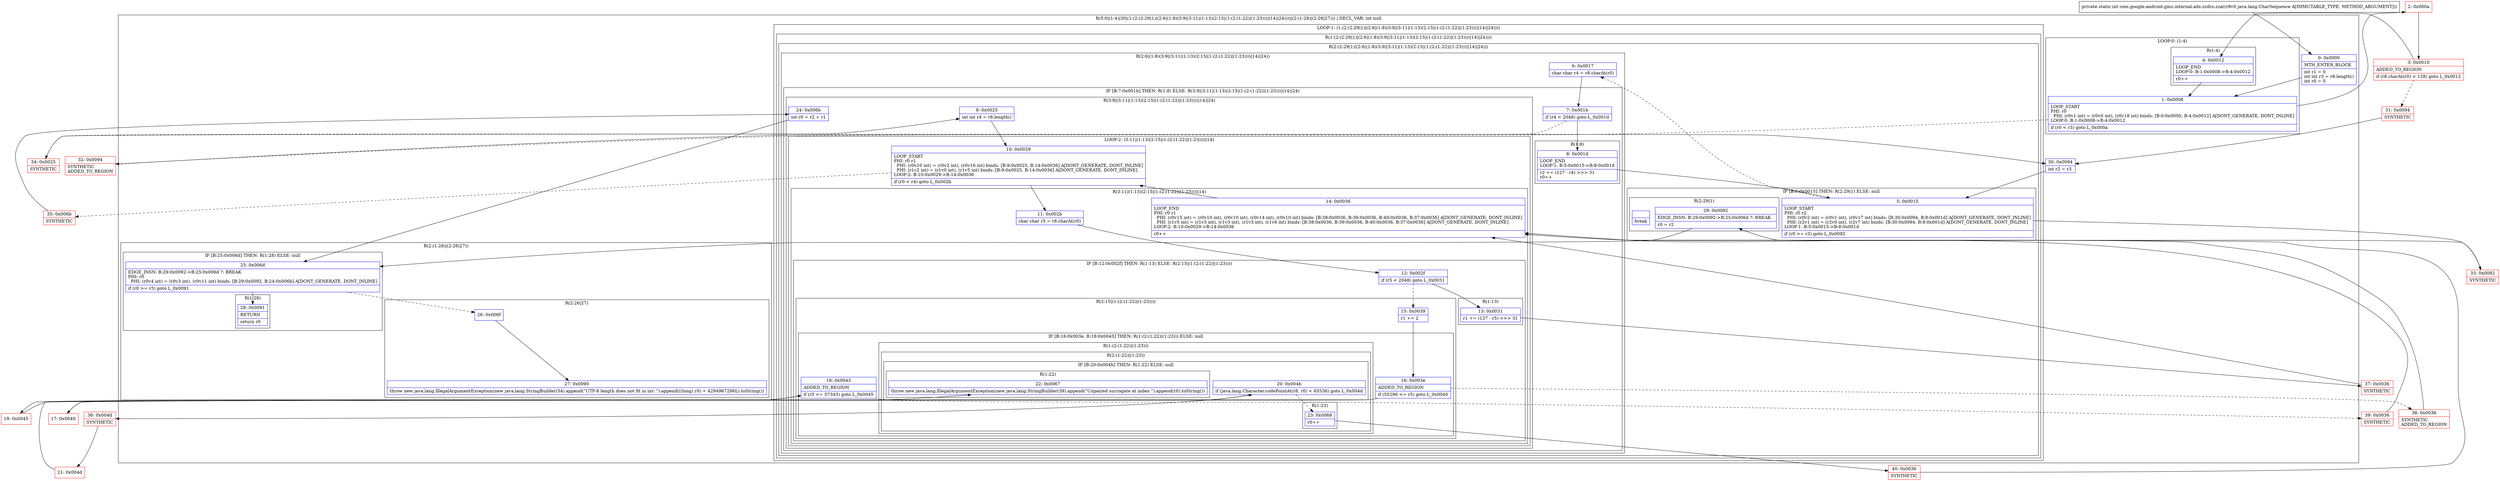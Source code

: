 digraph "CFG forcom.google.android.gms.internal.ads.zzdro.zza(Ljava\/lang\/CharSequence;)I" {
subgraph cluster_Region_843708217 {
label = "R(5:0|(1:4)|30|(1:(2:(2:29|1)|(2:6|(1:8)(3:9|(3:11|(1:13)(2:15|(1:(2:(1:22)|(1:23))))|14)|24))))|(2:(1:28)|(2:26|27))) | DECL_VAR: int null\l";
node [shape=record,color=blue];
Node_0 [shape=record,label="{0\:\ 0x0000|MTH_ENTER_BLOCK\l|int r1 = 0\lint int r3 = r8.length()\lint r0 = 0\l}"];
subgraph cluster_LoopRegion_928264592 {
label = "LOOP:0: (1:4)";
node [shape=record,color=blue];
Node_1 [shape=record,label="{1\:\ 0x0008|LOOP_START\lPHI: r0 \l  PHI: (r0v1 int) = (r0v0 int), (r0v18 int) binds: [B:0:0x0000, B:4:0x0012] A[DONT_GENERATE, DONT_INLINE]\lLOOP:0: B:1:0x0008\-\>B:4:0x0012\l|if (r0 \< r3) goto L_0x000a\l}"];
subgraph cluster_Region_1888600019 {
label = "R(1:4)";
node [shape=record,color=blue];
Node_4 [shape=record,label="{4\:\ 0x0012|LOOP_END\lLOOP:0: B:1:0x0008\-\>B:4:0x0012\l|r0++\l}"];
}
}
Node_30 [shape=record,label="{30\:\ 0x0094|int r2 = r3\l}"];
subgraph cluster_LoopRegion_873606064 {
label = "LOOP:1: (1:(2:(2:29|1)|(2:6|(1:8)(3:9|(3:11|(1:13)(2:15|(1:(2:(1:22)|(1:23))))|14)|24))))";
node [shape=record,color=blue];
subgraph cluster_Region_706627671 {
label = "R(1:(2:(2:29|1)|(2:6|(1:8)(3:9|(3:11|(1:13)(2:15|(1:(2:(1:22)|(1:23))))|14)|24))))";
node [shape=record,color=blue];
subgraph cluster_Region_1257284764 {
label = "R(2:(2:29|1)|(2:6|(1:8)(3:9|(3:11|(1:13)(2:15|(1:(2:(1:22)|(1:23))))|14)|24)))";
node [shape=record,color=blue];
subgraph cluster_IfRegion_141546080 {
label = "IF [B:5:0x0015] THEN: R(2:29|1) ELSE: null";
node [shape=record,color=blue];
Node_5 [shape=record,label="{5\:\ 0x0015|LOOP_START\lPHI: r0 r2 \l  PHI: (r0v2 int) = (r0v1 int), (r0v17 int) binds: [B:30:0x0094, B:8:0x001d] A[DONT_GENERATE, DONT_INLINE]\l  PHI: (r2v1 int) = (r2v0 int), (r2v7 int) binds: [B:30:0x0094, B:8:0x001d] A[DONT_GENERATE, DONT_INLINE]\lLOOP:1: B:5:0x0015\-\>B:8:0x001d\l|if (r0 \>= r3) goto L_0x0092\l}"];
subgraph cluster_Region_991969879 {
label = "R(2:29|1)";
node [shape=record,color=blue];
Node_29 [shape=record,label="{29\:\ 0x0092|EDGE_INSN: B:29:0x0092\-\>B:25:0x006d ?: BREAK  \l|r0 = r2\l}"];
Node_InsnContainer_2047659487 [shape=record,label="{|break\l}"];
}
}
subgraph cluster_Region_771501409 {
label = "R(2:6|(1:8)(3:9|(3:11|(1:13)(2:15|(1:(2:(1:22)|(1:23))))|14)|24))";
node [shape=record,color=blue];
Node_6 [shape=record,label="{6\:\ 0x0017|char char r4 = r8.charAt(r0)\l}"];
subgraph cluster_IfRegion_1758189334 {
label = "IF [B:7:0x001b] THEN: R(1:8) ELSE: R(3:9|(3:11|(1:13)(2:15|(1:(2:(1:22)|(1:23))))|14)|24)";
node [shape=record,color=blue];
Node_7 [shape=record,label="{7\:\ 0x001b|if (r4 \< 2048) goto L_0x001d\l}"];
subgraph cluster_Region_999590214 {
label = "R(1:8)";
node [shape=record,color=blue];
Node_8 [shape=record,label="{8\:\ 0x001d|LOOP_END\lLOOP:1: B:5:0x0015\-\>B:8:0x001d\l|r2 += (127 \- r4) \>\>\> 31\lr0++\l}"];
}
subgraph cluster_Region_1255794637 {
label = "R(3:9|(3:11|(1:13)(2:15|(1:(2:(1:22)|(1:23))))|14)|24)";
node [shape=record,color=blue];
Node_9 [shape=record,label="{9\:\ 0x0025|int int r4 = r8.length()\l}"];
subgraph cluster_LoopRegion_363381279 {
label = "LOOP:2: (3:11|(1:13)(2:15|(1:(2:(1:22)|(1:23))))|14)";
node [shape=record,color=blue];
Node_10 [shape=record,label="{10\:\ 0x0029|LOOP_START\lPHI: r0 r1 \l  PHI: (r0v10 int) = (r0v2 int), (r0v16 int) binds: [B:9:0x0025, B:14:0x0036] A[DONT_GENERATE, DONT_INLINE]\l  PHI: (r1v2 int) = (r1v0 int), (r1v5 int) binds: [B:9:0x0025, B:14:0x0036] A[DONT_GENERATE, DONT_INLINE]\lLOOP:2: B:10:0x0029\-\>B:14:0x0036\l|if (r0 \< r4) goto L_0x002b\l}"];
subgraph cluster_Region_1302249031 {
label = "R(3:11|(1:13)(2:15|(1:(2:(1:22)|(1:23))))|14)";
node [shape=record,color=blue];
Node_11 [shape=record,label="{11\:\ 0x002b|char char r5 = r8.charAt(r0)\l}"];
subgraph cluster_IfRegion_803149397 {
label = "IF [B:12:0x002f] THEN: R(1:13) ELSE: R(2:15|(1:(2:(1:22)|(1:23))))";
node [shape=record,color=blue];
Node_12 [shape=record,label="{12\:\ 0x002f|if (r5 \< 2048) goto L_0x0031\l}"];
subgraph cluster_Region_1236526850 {
label = "R(1:13)";
node [shape=record,color=blue];
Node_13 [shape=record,label="{13\:\ 0x0031|r1 += (127 \- r5) \>\>\> 31\l}"];
}
subgraph cluster_Region_1649125867 {
label = "R(2:15|(1:(2:(1:22)|(1:23))))";
node [shape=record,color=blue];
Node_15 [shape=record,label="{15\:\ 0x0039|r1 += 2\l}"];
subgraph cluster_IfRegion_133923148 {
label = "IF [B:16:0x003e, B:18:0x0043] THEN: R(1:(2:(1:22)|(1:23))) ELSE: null";
node [shape=record,color=blue];
Node_16 [shape=record,label="{16\:\ 0x003e|ADDED_TO_REGION\l|if (55296 \<= r5) goto L_0x0040\l}"];
Node_18 [shape=record,label="{18\:\ 0x0043|ADDED_TO_REGION\l|if (r5 \<= 57343) goto L_0x0045\l}"];
subgraph cluster_Region_1600534149 {
label = "R(1:(2:(1:22)|(1:23)))";
node [shape=record,color=blue];
subgraph cluster_Region_132284878 {
label = "R(2:(1:22)|(1:23))";
node [shape=record,color=blue];
subgraph cluster_IfRegion_183084885 {
label = "IF [B:20:0x004b] THEN: R(1:22) ELSE: null";
node [shape=record,color=blue];
Node_20 [shape=record,label="{20\:\ 0x004b|if (java.lang.Character.codePointAt(r8, r0) \< 65536) goto L_0x004d\l}"];
subgraph cluster_Region_2004614908 {
label = "R(1:22)";
node [shape=record,color=blue];
Node_22 [shape=record,label="{22\:\ 0x0067|throw new java.lang.IllegalArgumentException(new java.lang.StringBuilder(39).append(\"Unpaired surrogate at index \").append(r0).toString())\l}"];
}
}
subgraph cluster_Region_1532021772 {
label = "R(1:23)";
node [shape=record,color=blue];
Node_23 [shape=record,label="{23\:\ 0x0068|r0++\l}"];
}
}
}
}
}
}
Node_14 [shape=record,label="{14\:\ 0x0036|LOOP_END\lPHI: r0 r1 \l  PHI: (r0v15 int) = (r0v10 int), (r0v10 int), (r0v14 int), (r0v10 int) binds: [B:38:0x0036, B:39:0x0036, B:40:0x0036, B:37:0x0036] A[DONT_GENERATE, DONT_INLINE]\l  PHI: (r1v5 int) = (r1v3 int), (r1v3 int), (r1v3 int), (r1v6 int) binds: [B:38:0x0036, B:39:0x0036, B:40:0x0036, B:37:0x0036] A[DONT_GENERATE, DONT_INLINE]\lLOOP:2: B:10:0x0029\-\>B:14:0x0036\l|r0++\l}"];
}
}
Node_24 [shape=record,label="{24\:\ 0x006b|int r0 = r2 + r1\l}"];
}
}
}
}
}
}
subgraph cluster_Region_1215893994 {
label = "R(2:(1:28)|(2:26|27))";
node [shape=record,color=blue];
subgraph cluster_IfRegion_1588772760 {
label = "IF [B:25:0x006d] THEN: R(1:28) ELSE: null";
node [shape=record,color=blue];
Node_25 [shape=record,label="{25\:\ 0x006d|EDGE_INSN: B:29:0x0092\-\>B:25:0x006d ?: BREAK  \lPHI: r0 \l  PHI: (r0v4 int) = (r0v3 int), (r0v11 int) binds: [B:29:0x0092, B:24:0x006b] A[DONT_GENERATE, DONT_INLINE]\l|if (r0 \>= r3) goto L_0x0091\l}"];
subgraph cluster_Region_1418153743 {
label = "R(1:28)";
node [shape=record,color=blue];
Node_28 [shape=record,label="{28\:\ 0x0091|RETURN\l|return r0\l}"];
}
}
subgraph cluster_Region_985372932 {
label = "R(2:26|27)";
node [shape=record,color=blue];
Node_26 [shape=record,label="{26\:\ 0x006f}"];
Node_27 [shape=record,label="{27\:\ 0x0090|throw new java.lang.IllegalArgumentException(new java.lang.StringBuilder(54).append(\"UTF\-8 length does not fit in int: \").append(((long) r0) + 4294967296L).toString())\l}"];
}
}
}
Node_2 [shape=record,color=red,label="{2\:\ 0x000a}"];
Node_3 [shape=record,color=red,label="{3\:\ 0x0010|ADDED_TO_REGION\l|if (r8.charAt(r0) \< 128) goto L_0x0012\l}"];
Node_17 [shape=record,color=red,label="{17\:\ 0x0040}"];
Node_19 [shape=record,color=red,label="{19\:\ 0x0045}"];
Node_21 [shape=record,color=red,label="{21\:\ 0x004d}"];
Node_31 [shape=record,color=red,label="{31\:\ 0x0094|SYNTHETIC\l}"];
Node_32 [shape=record,color=red,label="{32\:\ 0x0094|SYNTHETIC\lADDED_TO_REGION\l}"];
Node_33 [shape=record,color=red,label="{33\:\ 0x0092|SYNTHETIC\l}"];
Node_34 [shape=record,color=red,label="{34\:\ 0x0025|SYNTHETIC\l}"];
Node_35 [shape=record,color=red,label="{35\:\ 0x006b|SYNTHETIC\l}"];
Node_36 [shape=record,color=red,label="{36\:\ 0x004d|SYNTHETIC\l}"];
Node_37 [shape=record,color=red,label="{37\:\ 0x0036|SYNTHETIC\l}"];
Node_38 [shape=record,color=red,label="{38\:\ 0x0036|SYNTHETIC\lADDED_TO_REGION\l}"];
Node_39 [shape=record,color=red,label="{39\:\ 0x0036|SYNTHETIC\l}"];
Node_40 [shape=record,color=red,label="{40\:\ 0x0036|SYNTHETIC\l}"];
MethodNode[shape=record,label="{private static int com.google.android.gms.internal.ads.zzdro.zza((r8v0 java.lang.CharSequence A[IMMUTABLE_TYPE, METHOD_ARGUMENT])) }"];
MethodNode -> Node_0;
Node_0 -> Node_1;
Node_1 -> Node_2;
Node_1 -> Node_32[style=dashed];
Node_4 -> Node_1;
Node_30 -> Node_5;
Node_5 -> Node_6[style=dashed];
Node_5 -> Node_33;
Node_29 -> Node_25;
Node_6 -> Node_7;
Node_7 -> Node_8;
Node_7 -> Node_34[style=dashed];
Node_8 -> Node_5;
Node_9 -> Node_10;
Node_10 -> Node_11;
Node_10 -> Node_35[style=dashed];
Node_11 -> Node_12;
Node_12 -> Node_13;
Node_12 -> Node_15[style=dashed];
Node_13 -> Node_37;
Node_15 -> Node_16;
Node_16 -> Node_17;
Node_16 -> Node_38[style=dashed];
Node_18 -> Node_19;
Node_18 -> Node_39[style=dashed];
Node_20 -> Node_23[style=dashed];
Node_20 -> Node_36;
Node_23 -> Node_40;
Node_14 -> Node_10;
Node_24 -> Node_25;
Node_25 -> Node_26[style=dashed];
Node_25 -> Node_28;
Node_26 -> Node_27;
Node_2 -> Node_3;
Node_3 -> Node_4;
Node_3 -> Node_31[style=dashed];
Node_17 -> Node_18;
Node_19 -> Node_20;
Node_21 -> Node_22;
Node_31 -> Node_30;
Node_32 -> Node_30;
Node_33 -> Node_29;
Node_34 -> Node_9;
Node_35 -> Node_24;
Node_36 -> Node_21;
Node_37 -> Node_14;
Node_38 -> Node_14;
Node_39 -> Node_14;
Node_40 -> Node_14;
}

